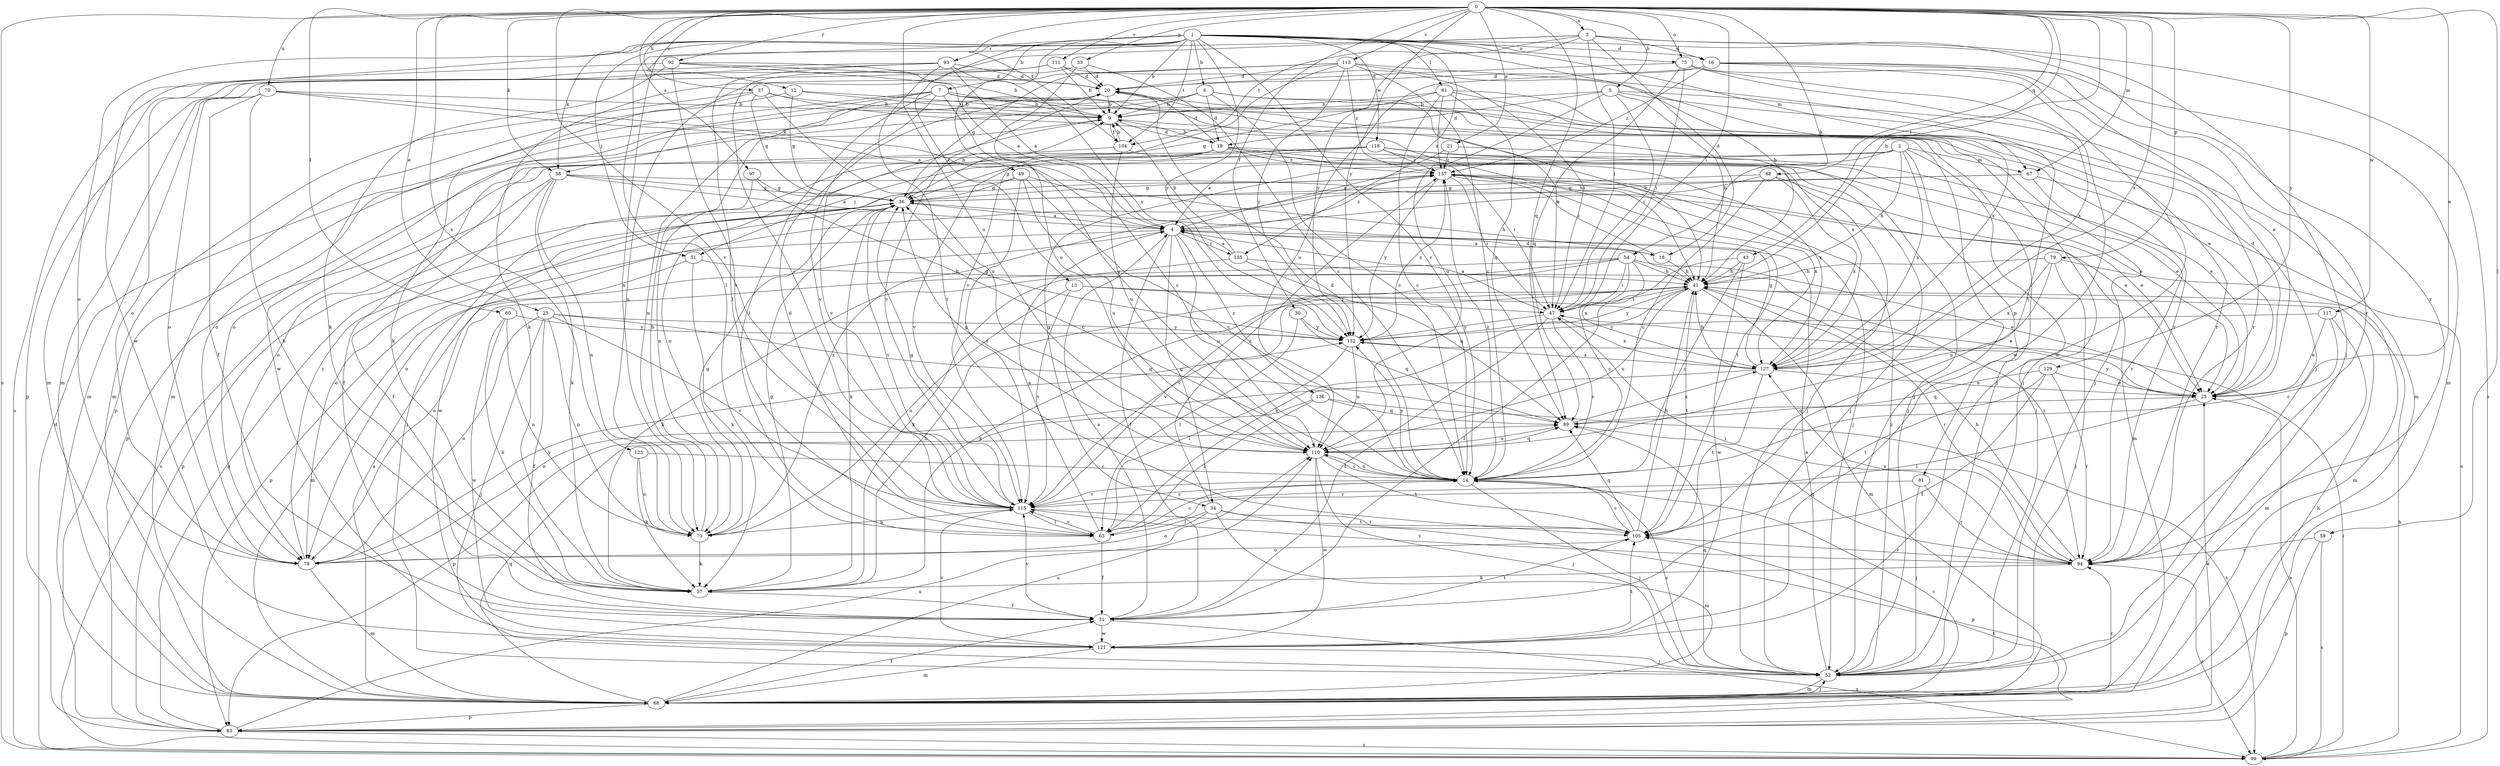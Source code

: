 strict digraph  {
0;
1;
2;
3;
4;
5;
6;
7;
9;
12;
13;
14;
16;
18;
19;
20;
21;
23;
25;
30;
31;
33;
34;
36;
37;
41;
43;
47;
49;
51;
52;
54;
56;
57;
59;
60;
61;
63;
67;
68;
70;
73;
75;
78;
79;
81;
83;
88;
89;
92;
93;
94;
97;
99;
104;
105;
110;
111;
113;
115;
117;
118;
121;
123;
127;
129;
132;
135;
136;
137;
0 -> 3  [label=a];
0 -> 5  [label=b];
0 -> 12  [label=c];
0 -> 21  [label=e];
0 -> 23  [label=e];
0 -> 25  [label=e];
0 -> 30  [label=f];
0 -> 33  [label=g];
0 -> 37  [label=h];
0 -> 41  [label=h];
0 -> 43  [label=i];
0 -> 47  [label=i];
0 -> 54  [label=k];
0 -> 56  [label=k];
0 -> 59  [label=l];
0 -> 60  [label=l];
0 -> 67  [label=m];
0 -> 70  [label=n];
0 -> 75  [label=o];
0 -> 79  [label=p];
0 -> 88  [label=q];
0 -> 89  [label=q];
0 -> 92  [label=r];
0 -> 97  [label=s];
0 -> 99  [label=s];
0 -> 104  [label=t];
0 -> 110  [label=u];
0 -> 111  [label=v];
0 -> 113  [label=v];
0 -> 115  [label=v];
0 -> 117  [label=w];
0 -> 123  [label=x];
0 -> 127  [label=x];
0 -> 129  [label=y];
0 -> 132  [label=y];
1 -> 6  [label=b];
1 -> 7  [label=b];
1 -> 9  [label=b];
1 -> 13  [label=c];
1 -> 14  [label=c];
1 -> 16  [label=d];
1 -> 41  [label=h];
1 -> 49  [label=j];
1 -> 51  [label=j];
1 -> 56  [label=k];
1 -> 61  [label=l];
1 -> 63  [label=l];
1 -> 67  [label=m];
1 -> 75  [label=o];
1 -> 78  [label=o];
1 -> 93  [label=r];
1 -> 94  [label=r];
1 -> 104  [label=t];
1 -> 118  [label=w];
1 -> 121  [label=w];
1 -> 132  [label=y];
1 -> 135  [label=z];
2 -> 4  [label=a];
2 -> 34  [label=g];
2 -> 41  [label=h];
2 -> 51  [label=j];
2 -> 52  [label=j];
2 -> 67  [label=m];
2 -> 81  [label=p];
2 -> 127  [label=x];
3 -> 16  [label=d];
3 -> 18  [label=d];
3 -> 47  [label=i];
3 -> 52  [label=j];
3 -> 73  [label=n];
3 -> 99  [label=s];
3 -> 104  [label=t];
3 -> 115  [label=v];
3 -> 132  [label=y];
4 -> 18  [label=d];
4 -> 31  [label=f];
4 -> 34  [label=g];
4 -> 83  [label=p];
4 -> 110  [label=u];
4 -> 135  [label=z];
4 -> 136  [label=z];
4 -> 137  [label=z];
5 -> 9  [label=b];
5 -> 19  [label=d];
5 -> 41  [label=h];
5 -> 47  [label=i];
5 -> 68  [label=m];
5 -> 94  [label=r];
5 -> 110  [label=u];
6 -> 9  [label=b];
6 -> 14  [label=c];
6 -> 19  [label=d];
6 -> 47  [label=i];
6 -> 52  [label=j];
6 -> 73  [label=n];
6 -> 78  [label=o];
7 -> 9  [label=b];
7 -> 52  [label=j];
7 -> 56  [label=k];
7 -> 63  [label=l];
7 -> 78  [label=o];
7 -> 94  [label=r];
7 -> 110  [label=u];
7 -> 115  [label=v];
7 -> 121  [label=w];
7 -> 127  [label=x];
9 -> 19  [label=d];
9 -> 52  [label=j];
9 -> 104  [label=t];
9 -> 115  [label=v];
12 -> 9  [label=b];
12 -> 36  [label=g];
12 -> 41  [label=h];
12 -> 68  [label=m];
13 -> 25  [label=e];
13 -> 47  [label=i];
13 -> 73  [label=n];
13 -> 115  [label=v];
14 -> 20  [label=d];
14 -> 52  [label=j];
14 -> 110  [label=u];
14 -> 115  [label=v];
14 -> 132  [label=y];
14 -> 137  [label=z];
16 -> 20  [label=d];
16 -> 52  [label=j];
16 -> 68  [label=m];
16 -> 94  [label=r];
16 -> 110  [label=u];
16 -> 121  [label=w];
16 -> 137  [label=z];
18 -> 4  [label=a];
18 -> 41  [label=h];
18 -> 137  [label=z];
19 -> 9  [label=b];
19 -> 20  [label=d];
19 -> 25  [label=e];
19 -> 52  [label=j];
19 -> 73  [label=n];
19 -> 83  [label=p];
19 -> 115  [label=v];
19 -> 127  [label=x];
19 -> 137  [label=z];
20 -> 9  [label=b];
20 -> 25  [label=e];
20 -> 83  [label=p];
20 -> 115  [label=v];
21 -> 4  [label=a];
21 -> 25  [label=e];
21 -> 137  [label=z];
23 -> 31  [label=f];
23 -> 52  [label=j];
23 -> 73  [label=n];
23 -> 78  [label=o];
23 -> 89  [label=q];
23 -> 115  [label=v];
23 -> 132  [label=y];
25 -> 20  [label=d];
25 -> 63  [label=l];
25 -> 89  [label=q];
25 -> 132  [label=y];
30 -> 63  [label=l];
30 -> 89  [label=q];
30 -> 132  [label=y];
31 -> 4  [label=a];
31 -> 99  [label=s];
31 -> 105  [label=t];
31 -> 115  [label=v];
31 -> 121  [label=w];
33 -> 14  [label=c];
33 -> 20  [label=d];
33 -> 57  [label=k];
33 -> 110  [label=u];
34 -> 63  [label=l];
34 -> 68  [label=m];
34 -> 78  [label=o];
34 -> 83  [label=p];
34 -> 105  [label=t];
34 -> 137  [label=z];
36 -> 4  [label=a];
36 -> 9  [label=b];
36 -> 57  [label=k];
36 -> 78  [label=o];
36 -> 83  [label=p];
36 -> 115  [label=v];
37 -> 9  [label=b];
37 -> 36  [label=g];
37 -> 41  [label=h];
37 -> 57  [label=k];
37 -> 68  [label=m];
37 -> 110  [label=u];
41 -> 47  [label=i];
41 -> 57  [label=k];
41 -> 68  [label=m];
41 -> 94  [label=r];
41 -> 105  [label=t];
41 -> 110  [label=u];
41 -> 115  [label=v];
41 -> 132  [label=y];
43 -> 14  [label=c];
43 -> 31  [label=f];
43 -> 41  [label=h];
43 -> 121  [label=w];
47 -> 4  [label=a];
47 -> 14  [label=c];
47 -> 31  [label=f];
47 -> 127  [label=x];
47 -> 132  [label=y];
49 -> 14  [label=c];
49 -> 36  [label=g];
49 -> 41  [label=h];
49 -> 110  [label=u];
49 -> 115  [label=v];
49 -> 121  [label=w];
51 -> 41  [label=h];
51 -> 57  [label=k];
51 -> 68  [label=m];
52 -> 4  [label=a];
52 -> 14  [label=c];
52 -> 68  [label=m];
52 -> 89  [label=q];
52 -> 137  [label=z];
54 -> 14  [label=c];
54 -> 25  [label=e];
54 -> 41  [label=h];
54 -> 47  [label=i];
54 -> 57  [label=k];
54 -> 78  [label=o];
54 -> 115  [label=v];
54 -> 127  [label=x];
56 -> 4  [label=a];
56 -> 25  [label=e];
56 -> 31  [label=f];
56 -> 36  [label=g];
56 -> 57  [label=k];
56 -> 73  [label=n];
56 -> 99  [label=s];
57 -> 31  [label=f];
57 -> 36  [label=g];
57 -> 41  [label=h];
59 -> 83  [label=p];
59 -> 94  [label=r];
59 -> 99  [label=s];
60 -> 57  [label=k];
60 -> 73  [label=n];
60 -> 121  [label=w];
60 -> 132  [label=y];
61 -> 9  [label=b];
61 -> 14  [label=c];
61 -> 36  [label=g];
61 -> 52  [label=j];
61 -> 89  [label=q];
61 -> 94  [label=r];
61 -> 137  [label=z];
63 -> 4  [label=a];
63 -> 14  [label=c];
63 -> 20  [label=d];
63 -> 31  [label=f];
63 -> 41  [label=h];
63 -> 115  [label=v];
67 -> 36  [label=g];
67 -> 78  [label=o];
67 -> 94  [label=r];
67 -> 99  [label=s];
68 -> 4  [label=a];
68 -> 14  [label=c];
68 -> 31  [label=f];
68 -> 52  [label=j];
68 -> 83  [label=p];
68 -> 89  [label=q];
68 -> 94  [label=r];
68 -> 110  [label=u];
70 -> 4  [label=a];
70 -> 9  [label=b];
70 -> 14  [label=c];
70 -> 31  [label=f];
70 -> 57  [label=k];
70 -> 68  [label=m];
70 -> 78  [label=o];
73 -> 9  [label=b];
73 -> 36  [label=g];
73 -> 57  [label=k];
73 -> 137  [label=z];
75 -> 20  [label=d];
75 -> 25  [label=e];
75 -> 47  [label=i];
75 -> 89  [label=q];
75 -> 121  [label=w];
75 -> 127  [label=x];
78 -> 68  [label=m];
78 -> 132  [label=y];
78 -> 137  [label=z];
79 -> 41  [label=h];
79 -> 52  [label=j];
79 -> 68  [label=m];
79 -> 110  [label=u];
79 -> 127  [label=x];
81 -> 52  [label=j];
81 -> 94  [label=r];
81 -> 115  [label=v];
83 -> 25  [label=e];
83 -> 36  [label=g];
83 -> 41  [label=h];
83 -> 99  [label=s];
83 -> 105  [label=t];
83 -> 110  [label=u];
88 -> 4  [label=a];
88 -> 14  [label=c];
88 -> 25  [label=e];
88 -> 36  [label=g];
88 -> 127  [label=x];
89 -> 110  [label=u];
89 -> 127  [label=x];
92 -> 4  [label=a];
92 -> 9  [label=b];
92 -> 20  [label=d];
92 -> 57  [label=k];
92 -> 99  [label=s];
92 -> 115  [label=v];
93 -> 4  [label=a];
93 -> 20  [label=d];
93 -> 63  [label=l];
93 -> 68  [label=m];
93 -> 78  [label=o];
93 -> 105  [label=t];
93 -> 132  [label=y];
94 -> 41  [label=h];
94 -> 47  [label=i];
94 -> 57  [label=k];
94 -> 89  [label=q];
94 -> 99  [label=s];
94 -> 115  [label=v];
94 -> 127  [label=x];
97 -> 14  [label=c];
97 -> 36  [label=g];
97 -> 52  [label=j];
99 -> 20  [label=d];
99 -> 25  [label=e];
99 -> 41  [label=h];
99 -> 47  [label=i];
104 -> 9  [label=b];
104 -> 31  [label=f];
104 -> 52  [label=j];
104 -> 110  [label=u];
105 -> 14  [label=c];
105 -> 41  [label=h];
105 -> 78  [label=o];
105 -> 89  [label=q];
105 -> 94  [label=r];
110 -> 14  [label=c];
110 -> 36  [label=g];
110 -> 52  [label=j];
110 -> 89  [label=q];
110 -> 105  [label=t];
110 -> 121  [label=w];
111 -> 9  [label=b];
111 -> 20  [label=d];
111 -> 47  [label=i];
111 -> 68  [label=m];
111 -> 83  [label=p];
113 -> 14  [label=c];
113 -> 20  [label=d];
113 -> 36  [label=g];
113 -> 73  [label=n];
113 -> 105  [label=t];
113 -> 115  [label=v];
113 -> 127  [label=x];
113 -> 132  [label=y];
113 -> 137  [label=z];
115 -> 14  [label=c];
115 -> 36  [label=g];
115 -> 63  [label=l];
115 -> 73  [label=n];
115 -> 105  [label=t];
117 -> 14  [label=c];
117 -> 25  [label=e];
117 -> 68  [label=m];
117 -> 132  [label=y];
118 -> 25  [label=e];
118 -> 36  [label=g];
118 -> 47  [label=i];
118 -> 52  [label=j];
118 -> 73  [label=n];
118 -> 78  [label=o];
118 -> 137  [label=z];
121 -> 52  [label=j];
121 -> 68  [label=m];
121 -> 105  [label=t];
121 -> 115  [label=v];
123 -> 14  [label=c];
123 -> 57  [label=k];
123 -> 73  [label=n];
127 -> 25  [label=e];
127 -> 36  [label=g];
127 -> 41  [label=h];
127 -> 78  [label=o];
127 -> 105  [label=t];
129 -> 25  [label=e];
129 -> 31  [label=f];
129 -> 89  [label=q];
129 -> 94  [label=r];
129 -> 105  [label=t];
132 -> 36  [label=g];
132 -> 63  [label=l];
132 -> 110  [label=u];
132 -> 127  [label=x];
132 -> 137  [label=z];
135 -> 4  [label=a];
135 -> 9  [label=b];
135 -> 57  [label=k];
135 -> 89  [label=q];
135 -> 94  [label=r];
136 -> 63  [label=l];
136 -> 83  [label=p];
136 -> 89  [label=q];
136 -> 99  [label=s];
137 -> 36  [label=g];
137 -> 47  [label=i];
137 -> 52  [label=j];
137 -> 68  [label=m];
137 -> 105  [label=t];
137 -> 127  [label=x];
137 -> 132  [label=y];
}
